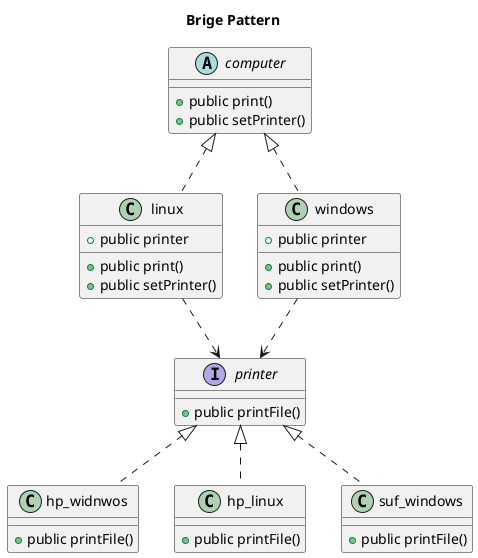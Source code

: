 @startuml
title Brige Pattern
interface printer {
    + public printFile()
}

abstract class computer {
    + public print()
    + public setPrinter()
}

class linux {
    + public print()
    + public setPrinter()
    + public printer
}
class windows {
    + public print()
    + public setPrinter()
    + public printer
}

class hp_widnwos {
    + public printFile()
}

class hp_linux {
    + public printFile()
}

class suf_windows {
    + public printFile()
}

computer <|.. linux
computer <|.. windows

printer <|.. hp_widnwos
printer <|..hp_linux
printer <|..suf_windows


linux ..> printer
windows ..> printer

@enduml